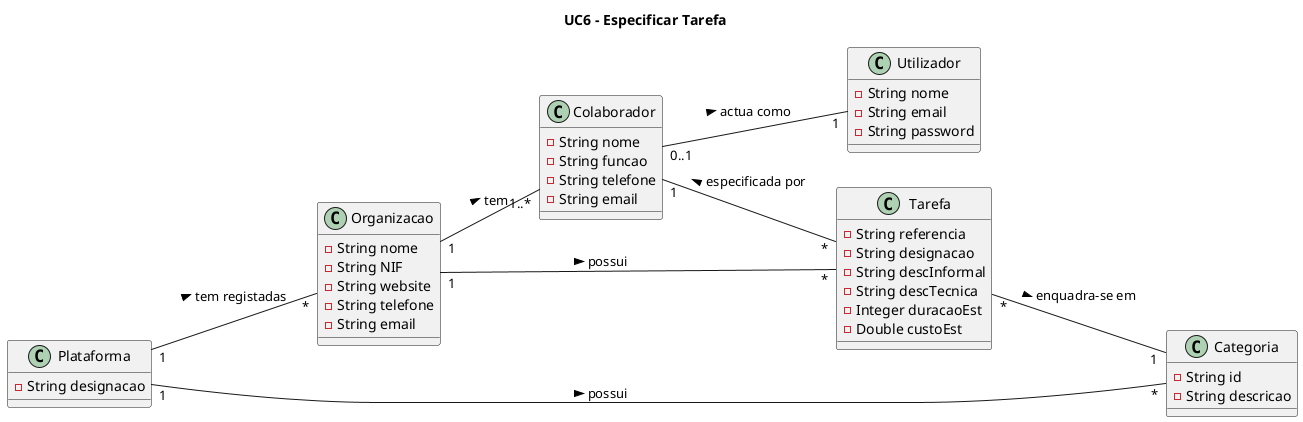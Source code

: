 @startuml

title UC6 - Especificar Tarefa
left to right direction

class Plataforma {
    -String designacao
}

class Organizacao {
    -String nome
    -String NIF
    -String website
    -String telefone
    -String email
}

class Colaborador {
    -String nome
    -String funcao
    -String telefone
    -String email
}

class Tarefa {
    -String referencia
    -String designacao
    -String descInformal
    -String descTecnica
    -Integer duracaoEst
    -Double custoEst
}

class Utilizador {
    -String nome
    -String email
    -String password
}

class Categoria {
    -String id
    -String descricao
}

Plataforma"1" -- "*"Organizacao: tem registadas >
Organizacao"1" -- "1..*"Colaborador: tem >
Colaborador"1" -- "*"Tarefa: especificada por <
Organizacao"1" -- "*"Tarefa: possui >
Tarefa"*" -- "1"Categoria: enquadra-se em >
Plataforma"1" -- "*"Categoria: possui >
Colaborador"0..1" -- "1"Utilizador: actua como >


@enduml